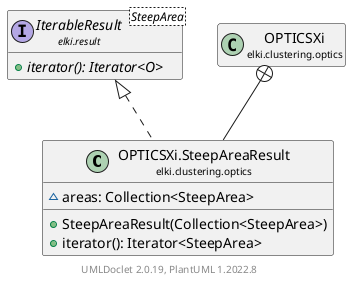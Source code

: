 @startuml
    remove .*\.(Instance|Par|Parameterizer|Factory)$
    set namespaceSeparator none
    hide empty fields
    hide empty methods

    class "<size:14>OPTICSXi.SteepAreaResult\n<size:10>elki.clustering.optics" as elki.clustering.optics.OPTICSXi.SteepAreaResult [[OPTICSXi.SteepAreaResult.html]] {
        ~areas: Collection<SteepArea>
        +SteepAreaResult(Collection<SteepArea>)
        +iterator(): Iterator<SteepArea>
    }

    interface "<size:14>IterableResult\n<size:10>elki.result" as elki.result.IterableResult<SteepArea> [[../../result/IterableResult.html]] {
        {abstract} +iterator(): Iterator<O>
    }
    class "<size:14>OPTICSXi\n<size:10>elki.clustering.optics" as elki.clustering.optics.OPTICSXi [[OPTICSXi.html]]

    elki.result.IterableResult <|.. elki.clustering.optics.OPTICSXi.SteepAreaResult
    elki.clustering.optics.OPTICSXi +-- elki.clustering.optics.OPTICSXi.SteepAreaResult

    center footer UMLDoclet 2.0.19, PlantUML 1.2022.8
@enduml
